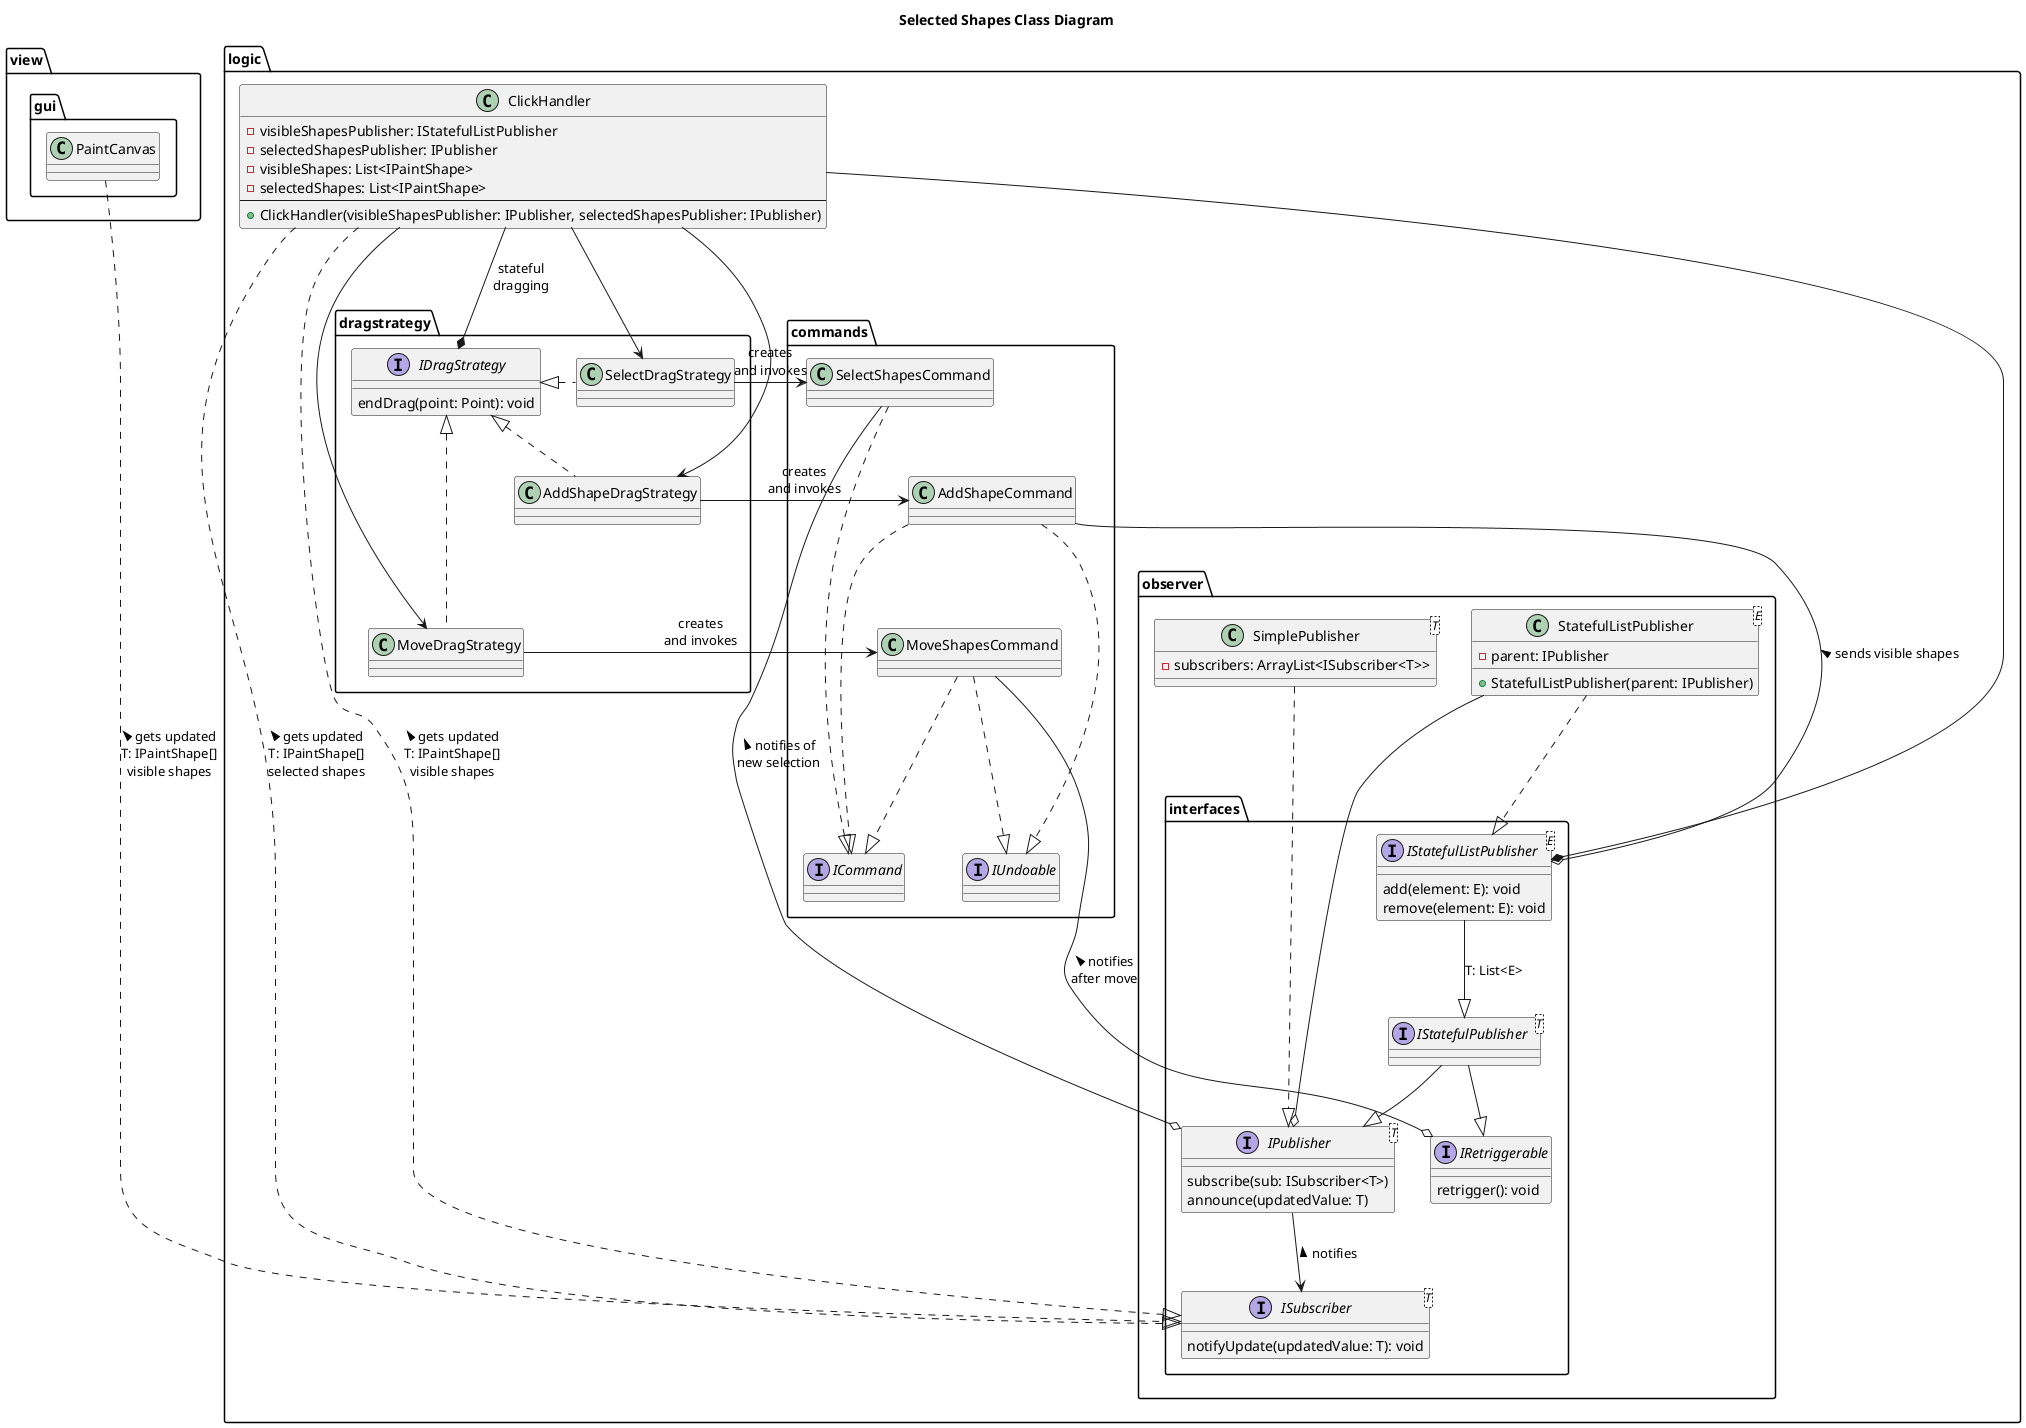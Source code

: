 @startuml Shapes Class Diagram
title Selected Shapes Class Diagram

package logic {
    package observer {
        package interfaces {
            interface IPublisher <T> {
                subscribe(sub: ISubscriber<T>)
                announce(updatedValue: T)
            }

            interface ISubscriber<T> {
                notifyUpdate(updatedValue: T): void
            }

            interface IStatefulListPublisher<E> {
                add(element: E): void
                remove(element: E): void
            }

            interface IRetriggerable {
                retrigger(): void
            }

            interface IStatefulPublisher<T>{}
        }

        class SimplePublisher<T> {
            - subscribers: ArrayList<ISubscriber<T>>
        }

        class StatefulListPublisher<E> {
            - parent: IPublisher
            + StatefulListPublisher(parent: IPublisher)
        }
    }

    class ClickHandler {
        - visibleShapesPublisher: IStatefulListPublisher
        - selectedShapesPublisher: IPublisher
        - visibleShapes: List<IPaintShape>
        - selectedShapes: List<IPaintShape>
        --
        + ClickHandler(visibleShapesPublisher: IPublisher, selectedShapesPublisher: IPublisher)
    }

    package commands {
        class AddShapeCommand
        class MoveShapesCommand
        class SelectShapesCommand

        interface ICommand
        interface IUndoable
    }

    package dragstrategy {
        interface IDragStrategy{
            endDrag(point: Point): void
        }
        class MoveDragStrategy
        class AddShapeDragStrategy
        class SelectDragStrategy
    }
}

package view.gui {
    class PaintCanvas {}
}

StatefulListPublisher ..|> IStatefulListPublisher
StatefulListPublisher --o IPublisher
IPublisher --> ISubscriber : < notifies
IStatefulPublisher --|> IPublisher
IStatefulPublisher --|> IRetriggerable
IStatefulListPublisher --|> IStatefulPublisher : T: List<E>
SimplePublisher .d.|> IPublisher
SimplePublisher -[hidden]r- StatefulListPublisher
IPublisher -[hidden]r- IRetriggerable

PaintCanvas ..|> ISubscriber : < gets updated\nT: IPaintShape[]\nvisible shapes
ClickHandler .r.|> ISubscriber : < gets updated\nT: IPaintShape[]\nselected shapes
ClickHandler .r.|> ISubscriber : < gets updated\nT: IPaintShape[]\nvisible shapes
AddShapeCommand --o IStatefulListPublisher : < sends visible shapes
ClickHandler -r-* IStatefulListPublisher
ClickHandler -d-> MoveDragStrategy
ClickHandler -d-> SelectDragStrategy
ClickHandler -d-> AddShapeDragStrategy
ClickHandler -d-* IDragStrategy : stateful\ndragging

AddShapeDragStrategy -r-> AddShapeCommand : creates\nand invokes
MoveDragStrategy -r-> MoveShapesCommand : creates\nand invokes
SelectDragStrategy -r-> SelectShapesCommand : creates\nand invokes
MoveDragStrategy .l.|> IDragStrategy
SelectDragStrategy .l.|> IDragStrategy
AddShapeDragStrategy .l.|> IDragStrategy
SelectDragStrategy -[hidden]d- AddShapeDragStrategy
AddShapeDragStrategy -[hidden]d- MoveDragStrategy

MoveShapesCommand --o IRetriggerable : < notifies\nafter move
SelectShapesCommand --o IPublisher : < notifies of\nnew selection
MoveShapesCommand ..|> IUndoable
MoveShapesCommand ..|> ICommand
SelectShapesCommand ..|> ICommand
AddShapeCommand ..|> IUndoable
AddShapeCommand ..|> ICommand

PaintCanvas -[hidden]r- ClickHandler
SelectShapesCommand -[hidden]d- AddShapeCommand
AddShapeCommand -[hidden]d- MoveShapesCommand
AddShapeCommand -[hidden]d- StatefulListPublisher


@enduml
